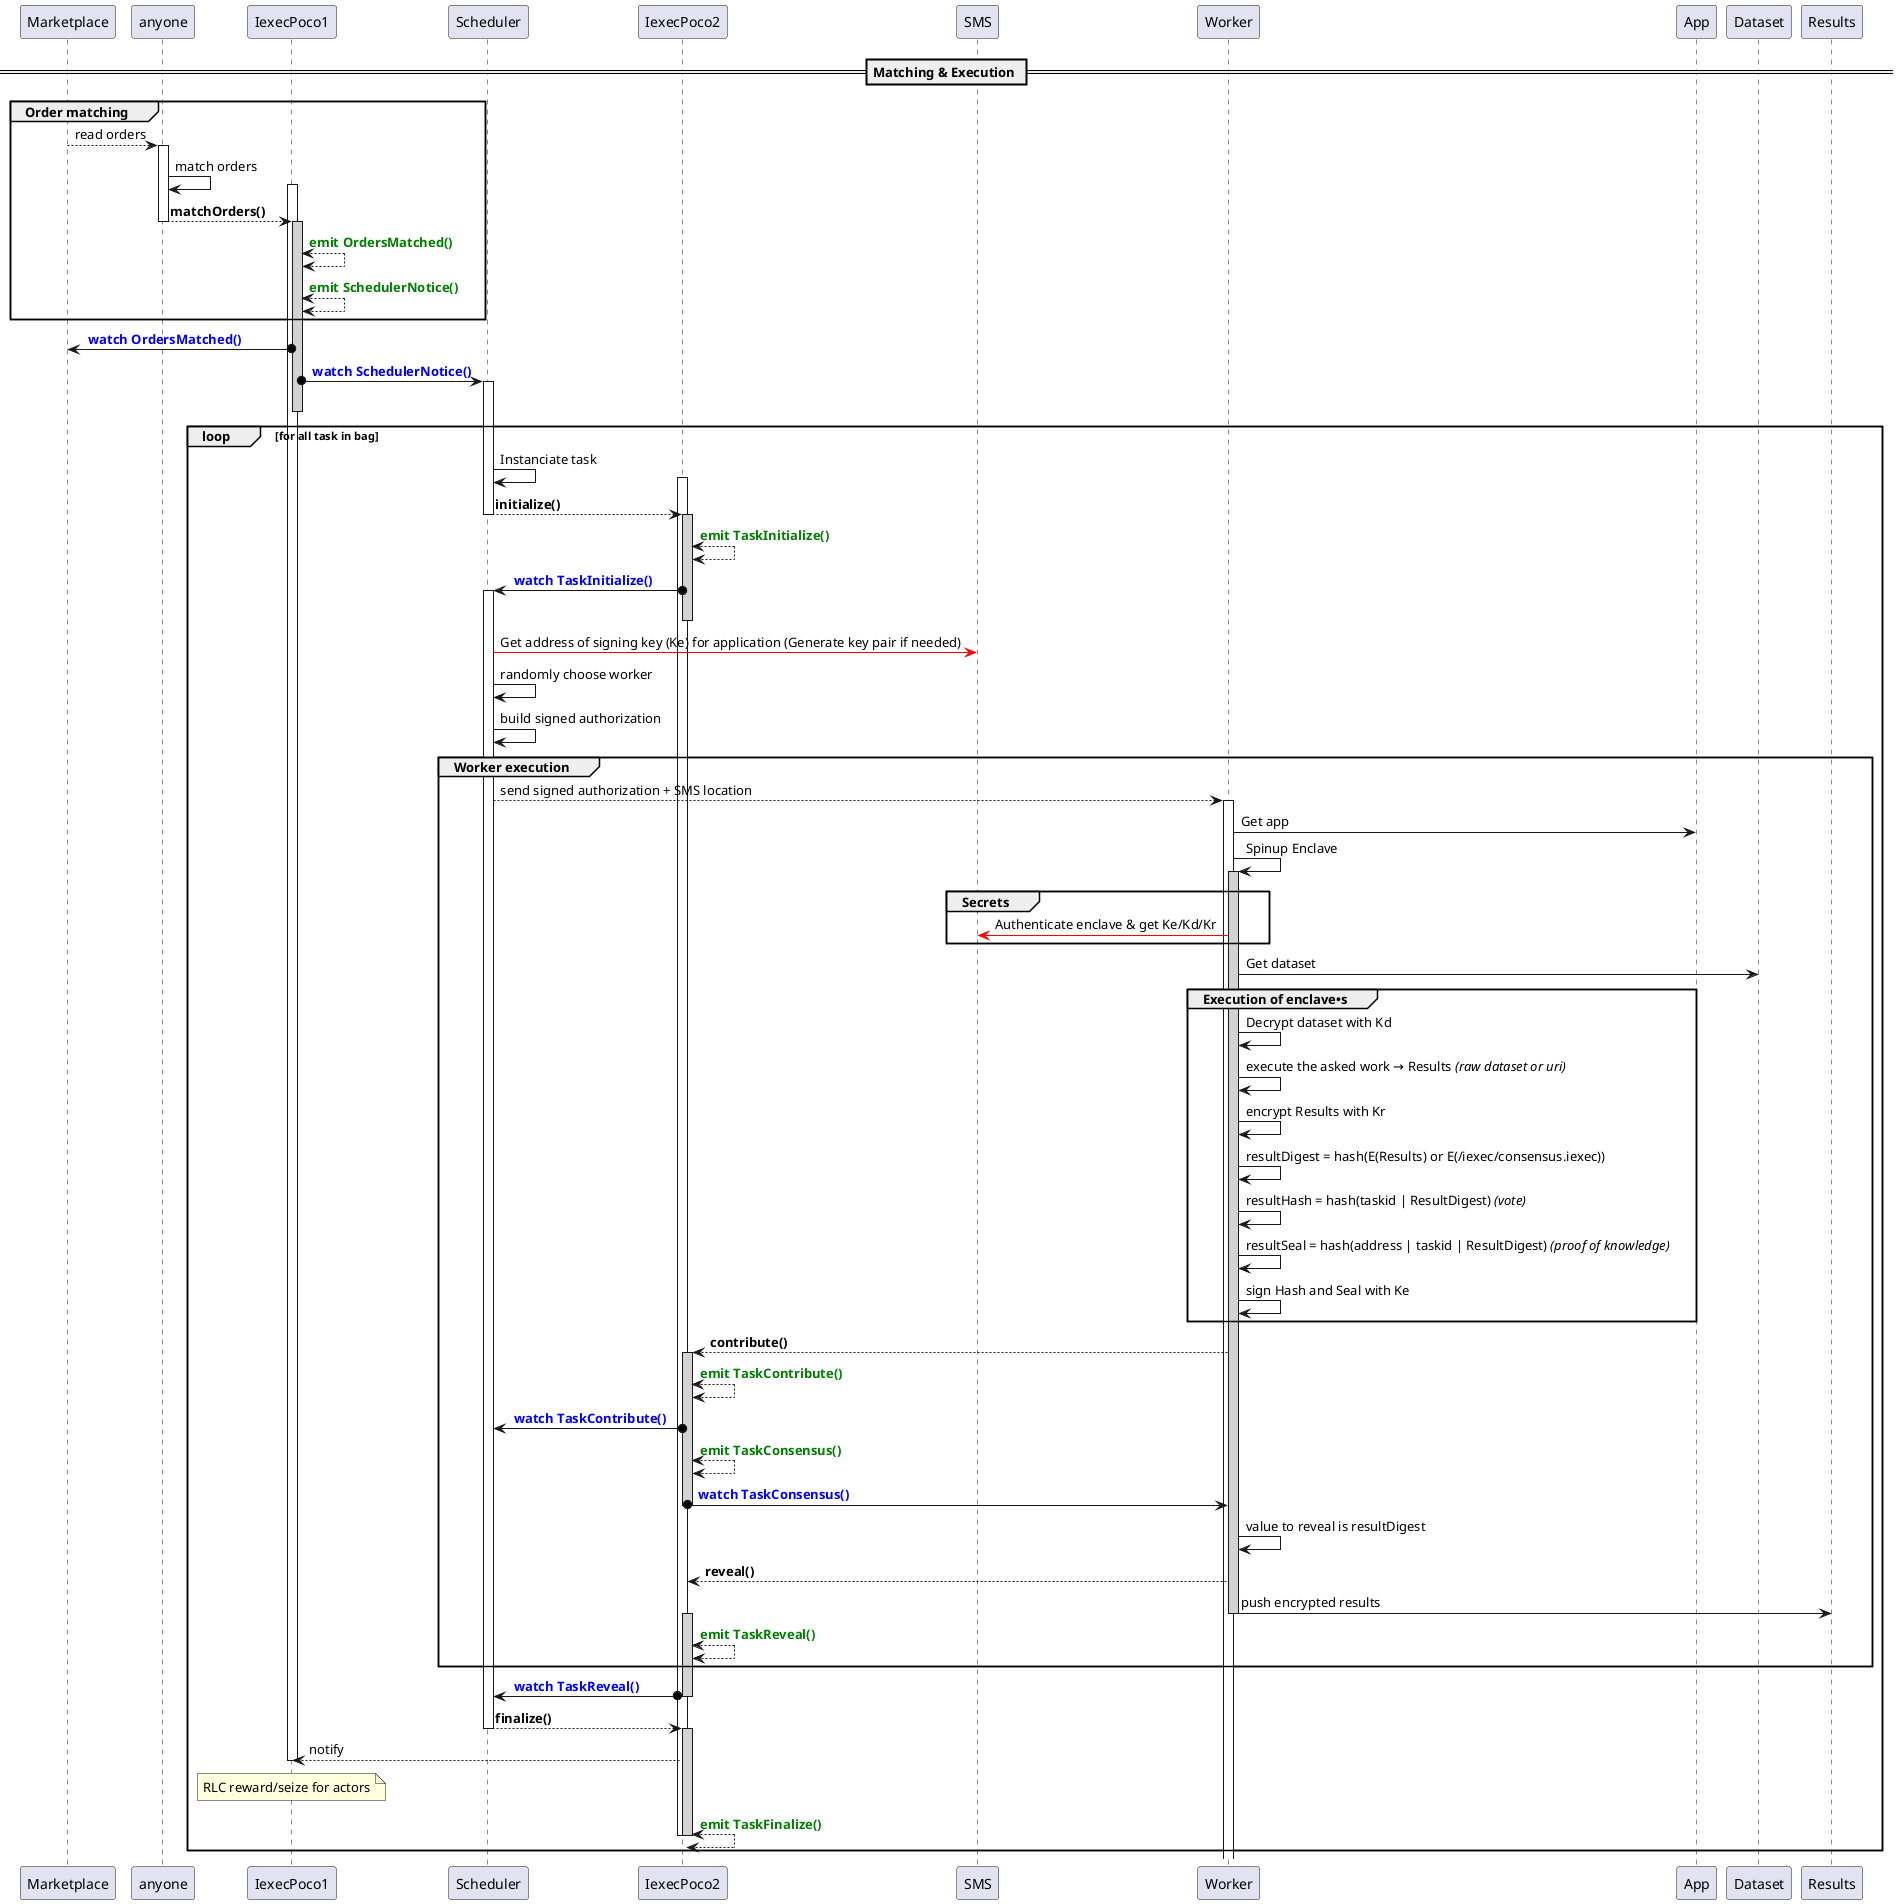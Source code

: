 @startuml

== Matching & Execution ==
group Order matching
	Marketplace --> anyone  : read orders
	activate anyone
	anyone -> anyone : match orders
	activate IexecPoco1
	anyone --> IexecPoco1 : <b>matchOrders()
	deactivate anyone
	activate IexecPoco1 #lightgrey
	IexecPoco1 <--> IexecPoco1 : <font color=green><b>emit OrdersMatched()
	IexecPoco1 <--> IexecPoco1 : <font color=green><b>emit SchedulerNotice()
end

IexecPoco1 o-> Marketplace : <font color=blue><b> watch OrdersMatched()
IexecPoco1 o-> Scheduler : <font color=blue><b> watch SchedulerNotice()
activate Scheduler
deactivate IexecPoco1

loop for all task in bag

	Scheduler -> Scheduler : Instanciate task
	activate IexecPoco2
	Scheduler --> IexecPoco2 : <b>initialize()
	deactivate Scheduler
	activate IexecPoco2 #lightgrey
	IexecPoco2 <--> IexecPoco2 : <font color=green><b>emit TaskInitialize()
	IexecPoco2 o-> Scheduler : <font color=blue><b> watch TaskInitialize()
	activate Scheduler
	deactivate IexecPoco2

	Scheduler -[#red]> SMS : Get address of signing key (Ke) for application (Generate key pair if needed)
	Scheduler -> Scheduler : randomly choose worker
	Scheduler -> Scheduler : build signed authorization
	group Worker execution

		Scheduler --> Worker : send signed authorization + SMS location
		activate Worker

		Worker  -> App : Get app

		Worker -> Worker : Spinup Enclave
		activate Worker #lightgrey

		group Secrets
			Worker -[#red]> SMS : Authenticate enclave & get Ke/Kd/Kr
		end group

		Worker -> Dataset : Get dataset
		group Execution of enclave•s 
		Worker -> Worker : Decrypt dataset with Kd

			Worker -> Worker : execute the asked work → Results //(raw dataset or uri)//
			Worker -> Worker : encrypt Results with Kr
			Worker -> Worker : resultDigest = hash(E(Results) or E(/iexec/consensus.iexec))
			Worker -> Worker : resultHash = hash(taskid | ResultDigest) //(vote)//
			Worker -> Worker : resultSeal = hash(address | taskid | ResultDigest) //(proof of knowledge)//
			Worker -> Worker : sign Hash and Seal with Ke
		end 
		Worker --> IexecPoco2 : <b>contribute()
		activate IexecPoco2 #lightgrey
		IexecPoco2 <--> IexecPoco2 : <font color=green><b>emit TaskContribute()
		IexecPoco2 o-> Scheduler : <font color=blue><b> watch TaskContribute()
		IexecPoco2 <--> IexecPoco2 : <font color=green><b>emit TaskConsensus()
		IexecPoco2 o-> Worker : <font color=blue><b> watch TaskConsensus()
		deactivate IexecPoco2
		Worker -> Worker : value to reveal is resultDigest
		Worker --> IexecPoco2 : <b>reveal()
		Worker -> Results : push encrypted results
		deactivate  Worker
		activate IexecPoco2 #lightgrey
		IexecPoco2 <--> IexecPoco2 : <font color=green><b>emit TaskReveal()
		end

	IexecPoco2 o-> Scheduler : <font color=blue><b> watch TaskReveal()
	deactivate IexecPoco2
	Scheduler --> IexecPoco2 : <b>finalize()
	deactivate Scheduler
	activate IexecPoco2 #lightgrey
	IexecPoco2 --> IexecPoco1 : notify
	note over IexecPoco1 : RLC reward/seize for actors
	deactivate IexecPoco1
	IexecPoco2 <--> IexecPoco2 : <font color=green><b>emit TaskFinalize()
	deactivate IexecPoco2
	deactivate IexecPoco2
	
end
@enduml
